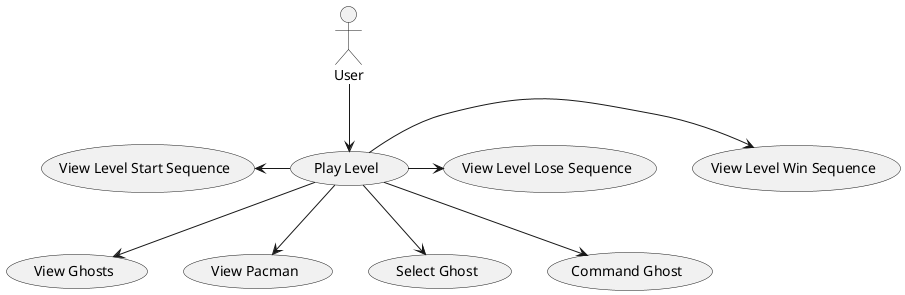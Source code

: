 @startuml
(Play Level) as Play
User --> Play
Play -left-> (View Level Start Sequence)
Play --> (View Ghosts)
Play --> (View Pacman)
Play --> (Select Ghost)
Play --> (Command Ghost)
Play -right-> (View Level Win Sequence)
Play -right-> (View Level Lose Sequence)

@enduml